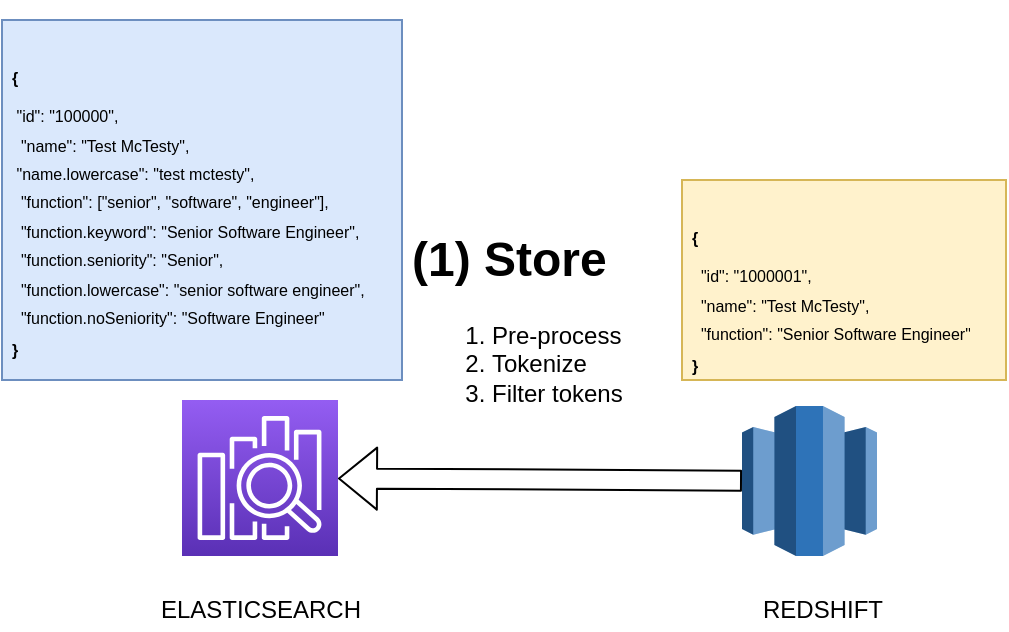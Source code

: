 <mxfile version="13.6.10" type="github">
  <diagram id="pL7Jz_KBDtLuX8aulEim" name="Page-1">
    <mxGraphModel dx="986" dy="1431" grid="1" gridSize="10" guides="1" tooltips="1" connect="1" arrows="1" fold="1" page="1" pageScale="1" pageWidth="827" pageHeight="1169" math="0" shadow="0">
      <root>
        <mxCell id="0" />
        <mxCell id="1" parent="0" />
        <mxCell id="1Vq5WX_l2kxpJ_nkoxu3-1" value="" style="outlineConnect=0;fontColor=#232F3E;gradientColor=#945DF2;gradientDirection=north;fillColor=#5A30B5;strokeColor=#ffffff;dashed=0;verticalLabelPosition=bottom;verticalAlign=top;align=center;html=1;fontSize=12;fontStyle=0;aspect=fixed;shape=mxgraph.aws4.resourceIcon;resIcon=mxgraph.aws4.elasticsearch_service;" vertex="1" parent="1">
          <mxGeometry x="110" y="210" width="78" height="78" as="geometry" />
        </mxCell>
        <mxCell id="1Vq5WX_l2kxpJ_nkoxu3-2" value="" style="outlineConnect=0;dashed=0;verticalLabelPosition=bottom;verticalAlign=top;align=center;html=1;shape=mxgraph.aws3.redshift;fillColor=#2E73B8;gradientColor=none;" vertex="1" parent="1">
          <mxGeometry x="390" y="213" width="67.5" height="75" as="geometry" />
        </mxCell>
        <mxCell id="1Vq5WX_l2kxpJ_nkoxu3-3" value="" style="shape=flexArrow;endArrow=classic;html=1;" edge="1" parent="1" source="1Vq5WX_l2kxpJ_nkoxu3-2" target="1Vq5WX_l2kxpJ_nkoxu3-1">
          <mxGeometry width="50" height="50" relative="1" as="geometry">
            <mxPoint x="310" y="280" as="sourcePoint" />
            <mxPoint x="360" y="230" as="targetPoint" />
          </mxGeometry>
        </mxCell>
        <mxCell id="1Vq5WX_l2kxpJ_nkoxu3-4" value="&lt;h1&gt;(1) Store&lt;/h1&gt;&lt;p&gt;&lt;/p&gt;&lt;ol&gt;&lt;li&gt;Pre-process&lt;/li&gt;&lt;li&gt;Tokenize&lt;/li&gt;&lt;li&gt;Filter tokens&lt;/li&gt;&lt;/ol&gt;&lt;p&gt;&lt;/p&gt;" style="text;html=1;strokeColor=none;fillColor=none;spacing=5;spacingTop=-20;whiteSpace=wrap;overflow=hidden;rounded=0;" vertex="1" parent="1">
          <mxGeometry x="220" y="120" width="190" height="120" as="geometry" />
        </mxCell>
        <mxCell id="1Vq5WX_l2kxpJ_nkoxu3-5" value="&lt;h1 style=&quot;font-size: 8px&quot;&gt;&lt;font style=&quot;font-size: 8px&quot;&gt;&lt;br&gt;&lt;/font&gt;&lt;/h1&gt;&lt;h1 style=&quot;font-size: 8px&quot;&gt;&lt;font style=&quot;font-size: 8px&quot;&gt;&lt;br&gt;&lt;/font&gt;&lt;/h1&gt;&lt;h1 style=&quot;font-size: 8px&quot;&gt;&lt;font style=&quot;font-size: 8px&quot;&gt;{&lt;/font&gt;&lt;/h1&gt;&lt;div&gt;&lt;font style=&quot;font-size: 8px&quot;&gt;&amp;nbsp; &quot;id&quot;: &quot;1000001&quot;,&lt;/font&gt;&lt;/div&gt;&lt;div&gt;&lt;font style=&quot;font-size: 8px&quot;&gt;&amp;nbsp; &quot;name&quot;: &quot;Test McTesty&quot;,&lt;/font&gt;&lt;/div&gt;&lt;div&gt;&lt;font style=&quot;font-size: 8px&quot;&gt;&amp;nbsp; &quot;function&quot;: &quot;Senior Software Engineer&quot;&lt;/font&gt;&lt;/div&gt;&lt;h1 style=&quot;font-size: 8px&quot;&gt;&lt;font style=&quot;font-size: 8px&quot;&gt;}&lt;/font&gt;&lt;/h1&gt;" style="text;html=1;strokeColor=#d6b656;fillColor=#fff2cc;spacing=5;spacingTop=-20;whiteSpace=wrap;overflow=hidden;rounded=0;" vertex="1" parent="1">
          <mxGeometry x="360" y="100" width="162" height="100" as="geometry" />
        </mxCell>
        <mxCell id="1Vq5WX_l2kxpJ_nkoxu3-6" value="REDSHIFT" style="text;html=1;align=center;verticalAlign=middle;resizable=0;points=[];autosize=1;" vertex="1" parent="1">
          <mxGeometry x="390" y="305" width="80" height="20" as="geometry" />
        </mxCell>
        <mxCell id="1Vq5WX_l2kxpJ_nkoxu3-7" value="ELASTICSEARCH" style="text;html=1;align=center;verticalAlign=middle;resizable=0;points=[];autosize=1;" vertex="1" parent="1">
          <mxGeometry x="89" y="305" width="120" height="20" as="geometry" />
        </mxCell>
        <mxCell id="1Vq5WX_l2kxpJ_nkoxu3-8" value="&lt;h1 style=&quot;font-size: 8px&quot;&gt;&lt;font style=&quot;font-size: 8px&quot;&gt;&lt;br&gt;&lt;/font&gt;&lt;/h1&gt;&lt;h1 style=&quot;font-size: 8px&quot;&gt;&lt;font style=&quot;font-size: 8px&quot;&gt;&lt;br&gt;&lt;/font&gt;&lt;/h1&gt;&lt;h1 style=&quot;font-size: 8px&quot;&gt;&lt;font style=&quot;font-size: 8px&quot;&gt;{&lt;/font&gt;&lt;/h1&gt;&lt;div&gt;&lt;font style=&quot;font-size: 8px&quot;&gt;&amp;nbsp;&quot;id&quot;: &quot;100000&quot;,&lt;/font&gt;&lt;/div&gt;&lt;div&gt;&lt;font style=&quot;font-size: 8px&quot;&gt;&amp;nbsp; &quot;name&quot;: &quot;Test McTesty&quot;,&lt;/font&gt;&lt;/div&gt;&lt;div&gt;&lt;font style=&quot;font-size: 8px&quot;&gt;&amp;nbsp;&quot;name.lowercase&quot;: &quot;test mctesty&quot;,&lt;/font&gt;&lt;/div&gt;&lt;div&gt;&lt;font style=&quot;font-size: 8px&quot;&gt;&amp;nbsp; &quot;function&quot;: [&quot;senior&quot;, &quot;software&quot;, &quot;engineer&quot;],&lt;/font&gt;&lt;/div&gt;&lt;div&gt;&lt;font style=&quot;font-size: 8px&quot;&gt;&amp;nbsp; &quot;function.keyword&quot;: &quot;Senior Software Engineer&quot;,&lt;/font&gt;&lt;/div&gt;&lt;div&gt;&lt;span style=&quot;font-size: 8px&quot;&gt;&amp;nbsp; &quot;function.seniority&quot;: &quot;Senior&quot;,&lt;/span&gt;&lt;/div&gt;&lt;div&gt;&lt;span style=&quot;font-size: 8px&quot;&gt;&amp;nbsp; &quot;function.lowercase&quot;: &quot;senior software engineer&quot;,&lt;/span&gt;&lt;/div&gt;&lt;div&gt;&lt;span style=&quot;font-size: 8px&quot;&gt;&amp;nbsp; &quot;function.noSeniority&quot;: &quot;Software Engineer&quot;&lt;/span&gt;&lt;/div&gt;&lt;h1 style=&quot;font-size: 8px&quot;&gt;&lt;font style=&quot;font-size: 8px&quot;&gt;}&lt;/font&gt;&lt;/h1&gt;" style="text;html=1;strokeColor=#6c8ebf;fillColor=#dae8fc;spacing=5;spacingTop=-20;whiteSpace=wrap;overflow=hidden;rounded=0;" vertex="1" parent="1">
          <mxGeometry x="20" y="20" width="200" height="180" as="geometry" />
        </mxCell>
      </root>
    </mxGraphModel>
  </diagram>
</mxfile>
